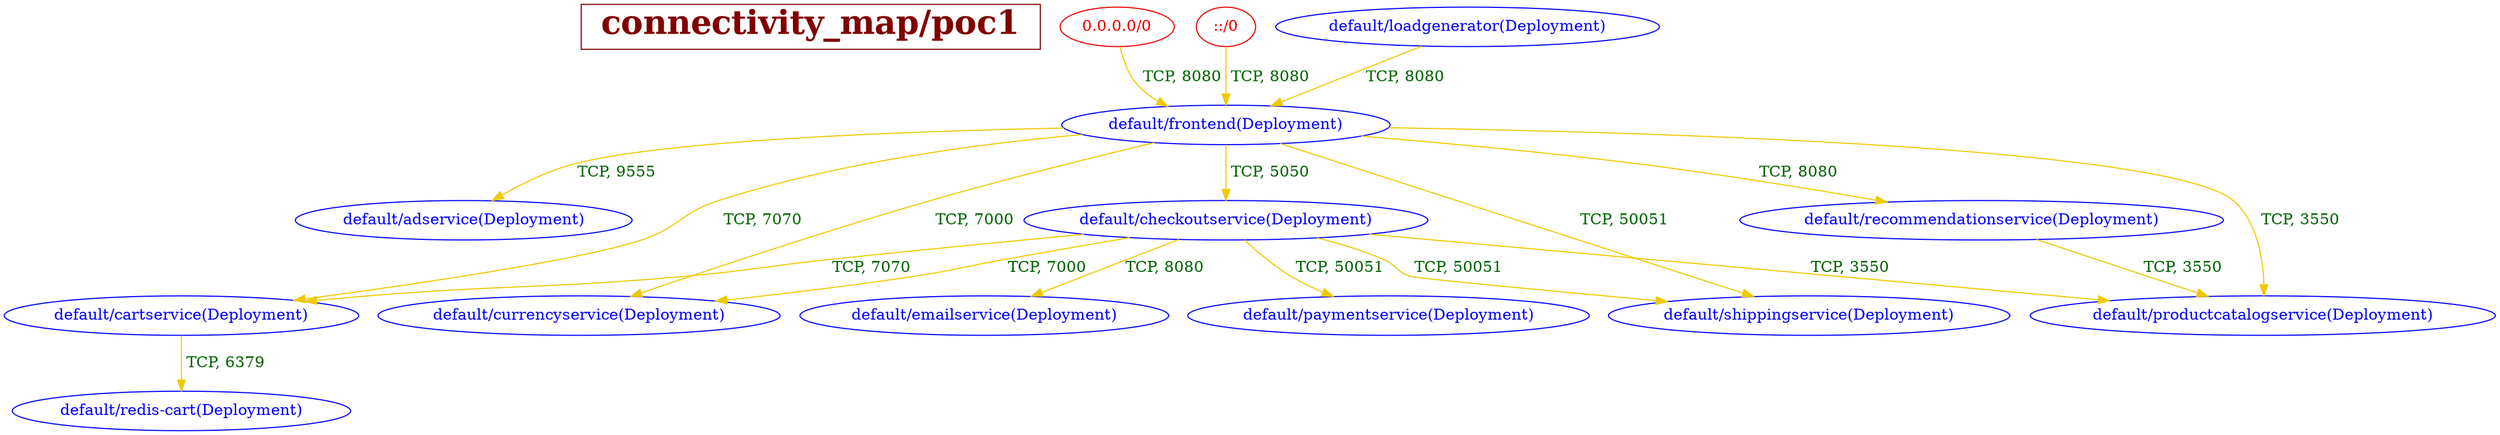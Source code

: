 // The Connectivity Graph of poc1
digraph {
	HEADER [shape="box" label=< <B>connectivity_map/poc1</B> > fontsize=30 color=webmaroon fontcolor=webmaroon];
	"0.0.0.0/0" [label="0.0.0.0/0" color="red2" fontcolor="red2"]
	"::/0" [label="::/0" color="red2" fontcolor="red2"]
	"default/adservice(Deployment)" [label="default/adservice(Deployment)" color="blue" fontcolor="blue"]
	"default/cartservice(Deployment)" [label="default/cartservice(Deployment)" color="blue" fontcolor="blue"]
	"default/checkoutservice(Deployment)" [label="default/checkoutservice(Deployment)" color="blue" fontcolor="blue"]
	"default/currencyservice(Deployment)" [label="default/currencyservice(Deployment)" color="blue" fontcolor="blue"]
	"default/emailservice(Deployment)" [label="default/emailservice(Deployment)" color="blue" fontcolor="blue"]
	"default/frontend(Deployment)" [label="default/frontend(Deployment)" color="blue" fontcolor="blue"]
	"default/loadgenerator(Deployment)" [label="default/loadgenerator(Deployment)" color="blue" fontcolor="blue"]
	"default/paymentservice(Deployment)" [label="default/paymentservice(Deployment)" color="blue" fontcolor="blue"]
	"default/productcatalogservice(Deployment)" [label="default/productcatalogservice(Deployment)" color="blue" fontcolor="blue"]
	"default/recommendationservice(Deployment)" [label="default/recommendationservice(Deployment)" color="blue" fontcolor="blue"]
	"default/redis-cart(Deployment)" [label="default/redis-cart(Deployment)" color="blue" fontcolor="blue"]
	"default/shippingservice(Deployment)" [label="default/shippingservice(Deployment)" color="blue" fontcolor="blue"]
	"0.0.0.0/0" -> "default/frontend(Deployment)" [label=" TCP, 8080" color="gold2" fontcolor="darkgreen"]
	"::/0" -> "default/frontend(Deployment)" [label=" TCP, 8080" color="gold2" fontcolor="darkgreen"]
	"default/cartservice(Deployment)" -> "default/redis-cart(Deployment)" [label=" TCP, 6379" color="gold2" fontcolor="darkgreen"]
	"default/checkoutservice(Deployment)" -> "default/cartservice(Deployment)" [label=" TCP, 7070" color="gold2" fontcolor="darkgreen"]
	"default/checkoutservice(Deployment)" -> "default/currencyservice(Deployment)" [label=" TCP, 7000" color="gold2" fontcolor="darkgreen"]
	"default/checkoutservice(Deployment)" -> "default/emailservice(Deployment)" [label=" TCP, 8080" color="gold2" fontcolor="darkgreen"]
	"default/checkoutservice(Deployment)" -> "default/paymentservice(Deployment)" [label=" TCP, 50051" color="gold2" fontcolor="darkgreen"]
	"default/checkoutservice(Deployment)" -> "default/productcatalogservice(Deployment)" [label=" TCP, 3550" color="gold2" fontcolor="darkgreen"]
	"default/checkoutservice(Deployment)" -> "default/shippingservice(Deployment)" [label=" TCP, 50051" color="gold2" fontcolor="darkgreen"]
	"default/frontend(Deployment)" -> "default/adservice(Deployment)" [label=" TCP, 9555" color="gold2" fontcolor="darkgreen"]
	"default/frontend(Deployment)" -> "default/cartservice(Deployment)" [label=" TCP, 7070" color="gold2" fontcolor="darkgreen"]
	"default/frontend(Deployment)" -> "default/checkoutservice(Deployment)" [label=" TCP, 5050" color="gold2" fontcolor="darkgreen"]
	"default/frontend(Deployment)" -> "default/currencyservice(Deployment)" [label=" TCP, 7000" color="gold2" fontcolor="darkgreen"]
	"default/frontend(Deployment)" -> "default/productcatalogservice(Deployment)" [label=" TCP, 3550" color="gold2" fontcolor="darkgreen"]
	"default/frontend(Deployment)" -> "default/recommendationservice(Deployment)" [label=" TCP, 8080" color="gold2" fontcolor="darkgreen"]
	"default/frontend(Deployment)" -> "default/shippingservice(Deployment)" [label=" TCP, 50051" color="gold2" fontcolor="darkgreen"]
	"default/loadgenerator(Deployment)" -> "default/frontend(Deployment)" [label=" TCP, 8080" color="gold2" fontcolor="darkgreen"]
	"default/recommendationservice(Deployment)" -> "default/productcatalogservice(Deployment)" [label=" TCP, 3550" color="gold2" fontcolor="darkgreen"]
}


